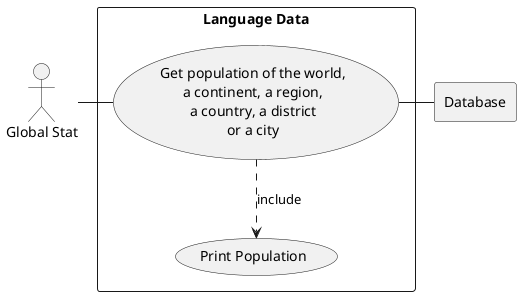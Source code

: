 @startuml

actor HR as "Global Stat"

rectangle Database

rectangle "Language Data" {
    usecase UC4 as "Get population of the world,
    a continent, a region,
    a country, a district
    or a city"

    usecase UCa as "Print Population"

    HR - UC4
    UC4 ..> UCa : include
    UC4 - Database

}

@enduml